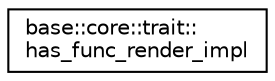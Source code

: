 digraph "クラス階層図"
{
 // LATEX_PDF_SIZE
  edge [fontname="Helvetica",fontsize="10",labelfontname="Helvetica",labelfontsize="10"];
  node [fontname="Helvetica",fontsize="10",shape=record];
  rankdir="LR";
  Node0 [label="base::core::trait::\lhas_func_render_impl",height=0.2,width=0.4,color="black", fillcolor="white", style="filled",URL="$structbase_1_1core_1_1trait_1_1has__func__render__impl.html",tooltip="メンバ関数を持っているか"];
}
